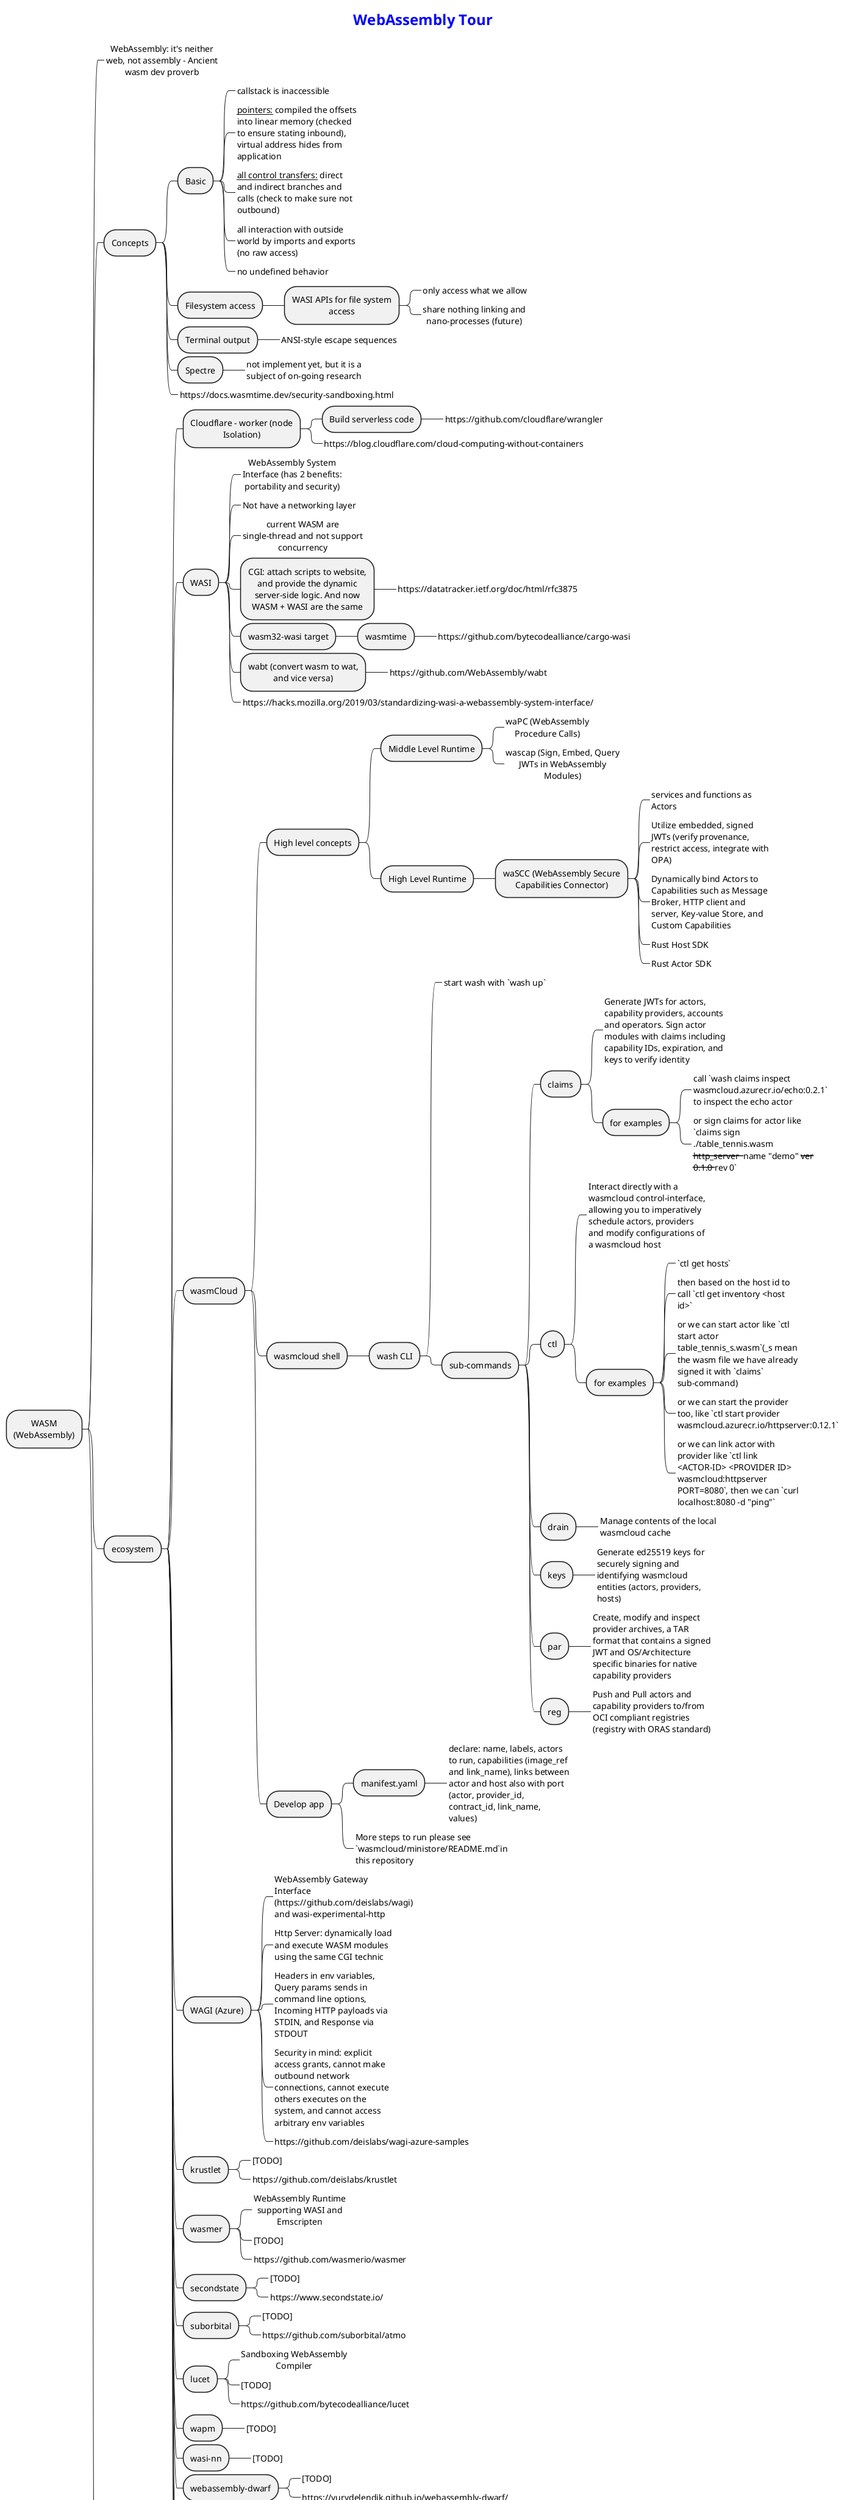 @startmindmap wasm-tour

title WebAssembly Tour
caption Copyright by <i>@thangchung</i> \nhttps://github.com/thangchung/webassembly-tour

skinparam shadowing false
'skinparam handwritten true
skinparam BackgroundColor white

<style>
title {
  Margin 0 0 10
  FontSize 24
  FontColor blue
}
caption {
  Margin 10 0 0
  FontSize 12
  FontColor blue
}
node {
  Padding 12
  Margin 3
  HorizontalAlignment center
  RoundCorner 40
  MaximumWidth 200
}
leafNode {
  RoundCorner 0
  Padding 3
  BackgroundColor none
  Linecolor none
}
mindmapDiagram {
  .mynotes_left {
    BackgroundColor none
    Linecolor none
    HorizontalAlignment right
  }
  .mynotes_right {
    BackgroundColor none
    Linecolor none
    HorizontalAlignment left
  }
}
</style>

+ WASM \n(WebAssembly)
++ WebAssembly: it's neither web, not assembly - Ancient wasm dev proverb

++ Concepts
+++ Basic
++++ callstack is inaccessible
++++ <u>pointers:</u> compiled the offsets into linear memory (checked to ensure stating inbound), virtual address hides from application <<mynotes_right>>
++++ <u>all control transfers:</u> direct and indirect branches and calls (check to make sure not outbound) <<mynotes_right>>
++++ all interaction with outside world by imports and exports (no raw access) <<mynotes_right>>
++++ no undefined behavior
+++ Filesystem access
++++ WASI APIs for file system access
+++++ only access what we allow
+++++ share nothing linking and nano-processes (future)
+++ Terminal output
++++ ANSI-style escape sequences
+++ Spectre
++++ not implement yet, but it is a subject of on-going research
+++ https://docs.wasmtime.dev/security-sandboxing.html

++ ecosystem
+++ Cloudflare - worker (node Isolation)
++++ Build serverless code
+++++ https://github.com/cloudflare/wrangler
++++ https://blog.cloudflare.com/cloud-computing-without-containers

+++ WASI
++++ WebAssembly System Interface (has 2 benefits: portability and security)
++++ Not have a networking layer
++++ current WASM are single-thread and not support concurrency
++++ CGI: attach scripts to website, and provide the dynamic server-side logic. And now WASM + WASI are the same
+++++ https://datatracker.ietf.org/doc/html/rfc3875
++++ wasm32-wasi target
+++++ wasmtime
++++++ https://github.com/bytecodealliance/cargo-wasi
++++ wabt (convert wasm to wat, and vice versa)
+++++ https://github.com/WebAssembly/wabt
++++ https://hacks.mozilla.org/2019/03/standardizing-wasi-a-webassembly-system-interface/

+++ wasmCloud
++++ High level concepts
+++++ Middle Level Runtime
++++++ waPC (WebAssembly Procedure Calls)
++++++ wascap (Sign, Embed, Query JWTs in WebAssembly Modules)
+++++ High Level Runtime
++++++ waSCC (WebAssembly Secure Capabilities Connector)
+++++++ services and functions as Actors <<mynotes_right>>
+++++++ Utilize embedded, signed JWTs (verify provenance, restrict access, integrate with OPA) <<mynotes_right>>
+++++++ Dynamically bind Actors to Capabilities such as Message Broker, HTTP client and server, Key-value Store, and Custom Capabilities <<mynotes_right>>
+++++++ Rust Host SDK
+++++++ Rust Actor SDK
++++ wasmcloud shell
+++++ wash CLI
++++++ start wash with `wash up`
++++++ sub-commands
+++++++ claims
++++++++ Generate JWTs for actors, capability providers, accounts and operators. Sign actor modules with claims including capability IDs, expiration, and keys to verify identity <<mynotes_right>>
++++++++ for examples
+++++++++ call `wash claims inspect wasmcloud.azurecr.io/echo:0.2.1` to inspect the echo actor <<mynotes_right>>
+++++++++ or sign claims for actor like `claims sign ./table_tennis.wasm --http_server  --name "demo" --ver 0.1.0 --rev 0` <<mynotes_right>>
+++++++ ctl
++++++++ Interact directly with a wasmcloud control-interface, allowing you to imperatively schedule actors, providers and modify configurations of a wasmcloud host <<mynotes_right>>
++++++++ for examples
+++++++++ `ctl get hosts`
+++++++++ then based on the host id to call `ctl get inventory <host id>` <<mynotes_right>>
+++++++++ or we can start actor like `ctl start actor table_tennis_s.wasm`(_s mean the wasm file we have already signed it with `claims` sub-command) <<mynotes_right>>
+++++++++ or we can start the provider too, like `ctl start provider wasmcloud.azurecr.io/httpserver:0.12.1` <<mynotes_right>>
+++++++++ or we can link actor with provider like `ctl link <ACTOR-ID> <PROVIDER ID> wasmcloud:httpserver PORT=8080`, then we can `curl localhost:8080 -d "ping"` <<mynotes_right>>
+++++++ drain
++++++++ Manage contents of the local wasmcloud cache <<mynotes_right>>
+++++++ keys
++++++++ Generate ed25519 keys for securely signing and identifying wasmcloud entities (actors, providers, hosts) <<mynotes_right>>
+++++++ par
++++++++ Create, modify and inspect provider archives, a TAR format that contains a signed JWT and OS/Architecture specific binaries for native capability providers <<mynotes_right>>
+++++++ reg
++++++++ Push and Pull actors and capability providers to/from OCI compliant registries (registry with ORAS standard) <<mynotes_right>>
++++ Develop app
+++++ manifest.yaml
++++++ declare: name, labels, actors to run, capabilities (image_ref and link_name), links between actor and host also with port (actor, provider_id, contract_id, link_name, values) <<mynotes_right>>
+++++ More steps to run please see `wasmcloud/ministore/README.md`in this repository <<mynotes_right>>

+++ WAGI (Azure)
++++ WebAssembly Gateway Interface (https://github.com/deislabs/wagi) and wasi-experimental-http <<mynotes_right>>
++++ Http Server: dynamically load and execute WASM modules using the same CGI technic <<mynotes_right>>
++++ Headers in env variables, Query params sends in command line options, Incoming HTTP payloads via STDIN, and Response via STDOUT <<mynotes_right>>
++++ Security in mind: explicit access grants, cannot make outbound network connections, cannot execute others executes on the system, and cannot access arbitrary env variables <<mynotes_right>>
++++ https://github.com/deislabs/wagi-azure-samples

+++ krustlet
++++ [TODO]
++++ https://github.com/deislabs/krustlet

+++ wasmer
++++ WebAssembly Runtime supporting WASI and Emscripten
++++ [TODO]
++++ https://github.com/wasmerio/wasmer

+++ secondstate
++++ [TODO]
++++ https://www.secondstate.io/

+++ suborbital
++++ [TODO]
++++ https://github.com/suborbital/atmo

+++ lucet
++++ Sandboxing WebAssembly Compiler
++++ [TODO]
++++ https://github.com/bytecodealliance/lucet

+++ wapm
++++ [TODO]

+++ wasi-nn
++++ [TODO]

+++ webassembly-dwarf
++++ [TODO]
++++ https://yurydelendik.github.io/webassembly-dwarf/

+++ AssemblyLift
++++ A framework for building serverless applications powered by WebAssembly (AWS) <<mynotes_right>>
++++ [TODO]
++++ https://github.com/akkoro/assemblylift

+++ WebContainer (StackBlitz)
++++ [TODO]
++++ https://github.com/stackblitz/webcontainer-core

+++ Other tools
++++ https://github.com/engineerd/wasm-to-oci
++++ https://github.com/appcypher/awesome-wasm-runtimes
++++ https://github.com/grain-lang/grain

++ programming languages \n(LLVM family)
+++ Rust
+++ C/C++
+++ AssemblyScript (subset of Typescript)
+++ TinyGo
+++ swiftwasm
+++ pyodide (python)

@endmindmap